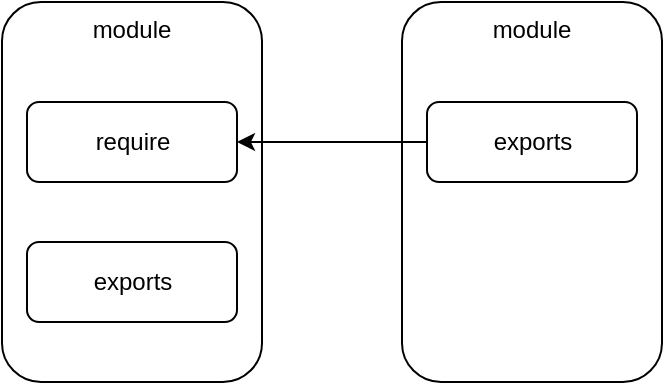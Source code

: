<mxfile>
    <diagram id="IcCI4AnHbLFIrfqWp2id" name="第 1 页">
        <mxGraphModel dx="693" dy="455" grid="1" gridSize="10" guides="1" tooltips="1" connect="1" arrows="1" fold="1" page="1" pageScale="1" pageWidth="827" pageHeight="1169" math="0" shadow="0">
            <root>
                <mxCell id="0"/>
                <mxCell id="1" parent="0"/>
                <mxCell id="2" value="module" style="rounded=1;whiteSpace=wrap;html=1;verticalAlign=top;" vertex="1" parent="1">
                    <mxGeometry x="40" y="40" width="130" height="190" as="geometry"/>
                </mxCell>
                <mxCell id="3" value="require" style="rounded=1;whiteSpace=wrap;html=1;" vertex="1" parent="1">
                    <mxGeometry x="52.5" y="90" width="105" height="40" as="geometry"/>
                </mxCell>
                <mxCell id="4" value="exports" style="rounded=1;whiteSpace=wrap;html=1;" vertex="1" parent="1">
                    <mxGeometry x="52.5" y="160" width="105" height="40" as="geometry"/>
                </mxCell>
                <mxCell id="5" value="module" style="rounded=1;whiteSpace=wrap;html=1;verticalAlign=top;" vertex="1" parent="1">
                    <mxGeometry x="240" y="40" width="130" height="190" as="geometry"/>
                </mxCell>
                <mxCell id="7" value="" style="edgeStyle=none;html=1;" edge="1" parent="1" source="6" target="3">
                    <mxGeometry relative="1" as="geometry"/>
                </mxCell>
                <mxCell id="6" value="exports" style="rounded=1;whiteSpace=wrap;html=1;" vertex="1" parent="1">
                    <mxGeometry x="252.5" y="90" width="105" height="40" as="geometry"/>
                </mxCell>
            </root>
        </mxGraphModel>
    </diagram>
</mxfile>